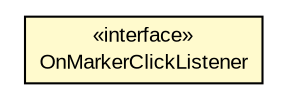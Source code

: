 #!/usr/local/bin/dot
#
# Class diagram 
# Generated by UMLGraph version R5_6-24-gf6e263 (http://www.umlgraph.org/)
#

digraph G {
	edge [fontname="arial",fontsize=10,labelfontname="arial",labelfontsize=10];
	node [fontname="arial",fontsize=10,shape=plaintext];
	nodesep=0.25;
	ranksep=0.5;
	// org.osmdroid.views.overlay.Marker.OnMarkerClickListener
	c40561 [label=<<table title="org.osmdroid.views.overlay.Marker.OnMarkerClickListener" border="0" cellborder="1" cellspacing="0" cellpadding="2" port="p" bgcolor="lemonChiffon" href="./Marker.OnMarkerClickListener.html">
		<tr><td><table border="0" cellspacing="0" cellpadding="1">
<tr><td align="center" balign="center"> &#171;interface&#187; </td></tr>
<tr><td align="center" balign="center"> OnMarkerClickListener </td></tr>
		</table></td></tr>
		</table>>, URL="./Marker.OnMarkerClickListener.html", fontname="arial", fontcolor="black", fontsize=10.0];
}

